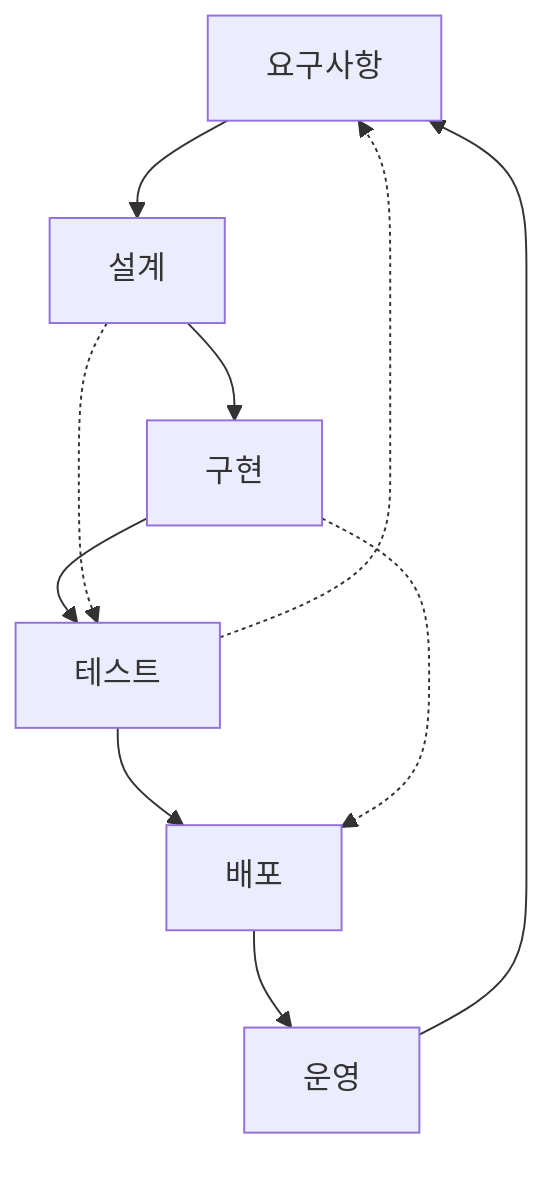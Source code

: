 flowchart TD
    R["요구사항"] --> D["설계"] --> I["구현"] --> T["테스트"] --> DEP["배포"]
    DEP --> M["운영"]
    M --> R
    D -.-> T
    I -.-> DEP
    T -.-> R